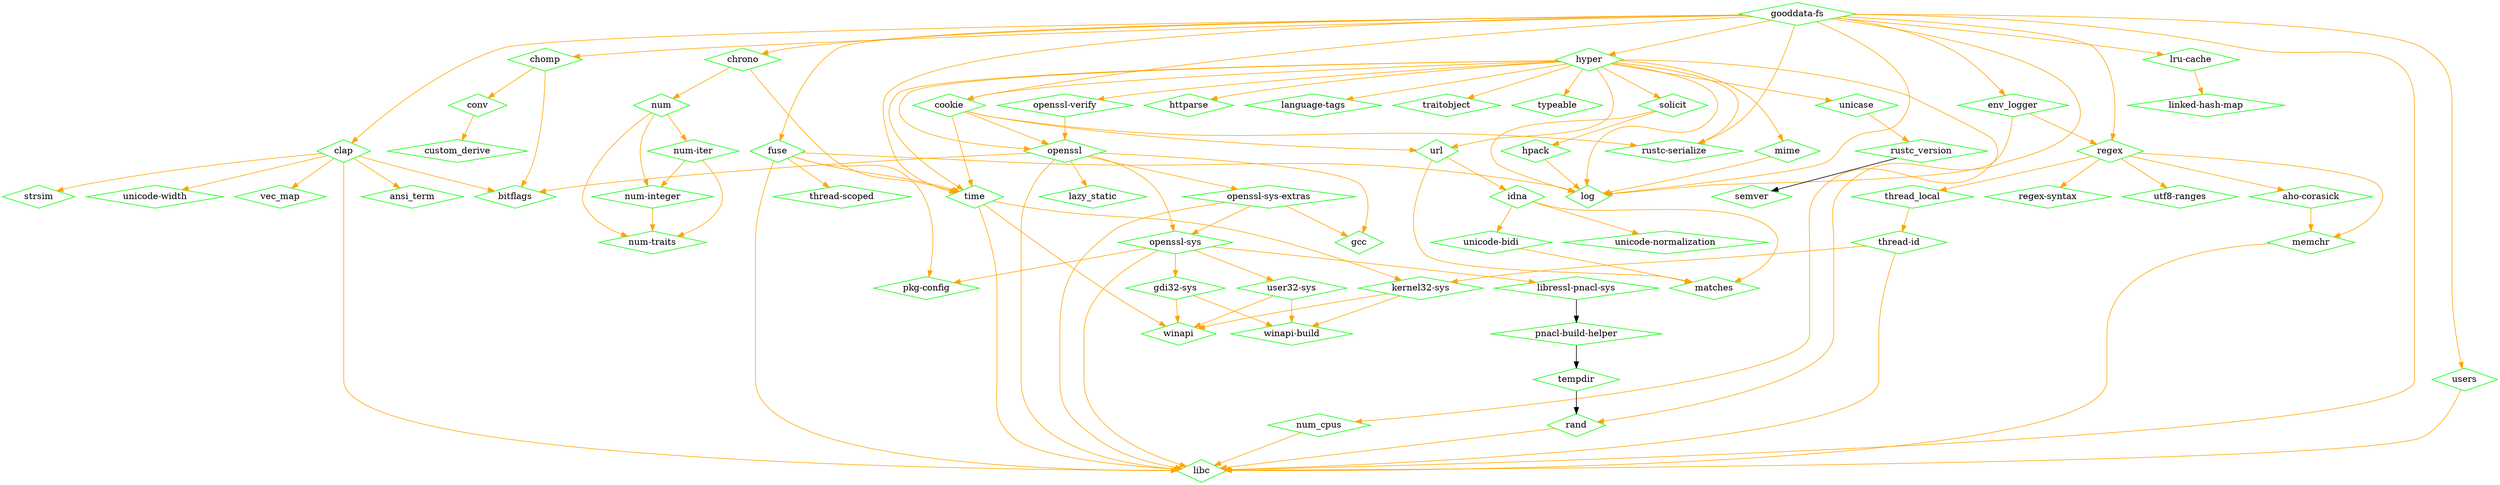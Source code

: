 digraph dependencies {
	N0[label="gooddata-fs",shape=diamond,color=green];
	N1[label="chomp",shape=diamond,color=green];
	N2[label="chrono",shape=diamond,color=green];
	N3[label="clap",shape=diamond,color=green];
	N4[label="cookie",shape=diamond,color=green];
	N5[label="env_logger",shape=diamond,color=green];
	N6[label="fuse",shape=diamond,color=green];
	N7[label="hyper",shape=diamond,color=green];
	N8[label="libc",shape=diamond,color=green];
	N9[label="log",shape=diamond,color=green];
	N10[label="lru-cache",shape=diamond,color=green];
	N11[label="rand",shape=diamond,color=green];
	N12[label="regex",shape=diamond,color=green];
	N13[label="rustc-serialize",shape=diamond,color=green];
	N14[label="time",shape=diamond,color=green];
	N15[label="users",shape=diamond,color=green];
	N16[label="aho-corasick",shape=diamond,color=green];
	N17[label="memchr",shape=diamond,color=green];
	N18[label="ansi_term",shape=diamond,color=green];
	N19[label="bitflags",shape=diamond,color=green];
	N20[label="conv",shape=diamond,color=green];
	N21[label="num",shape=diamond,color=green];
	N22[label="strsim",shape=diamond,color=green];
	N23[label="unicode-width",shape=diamond,color=green];
	N24[label="vec_map",shape=diamond,color=green];
	N25[label="custom_derive",shape=diamond,color=green];
	N26[label="openssl",shape=diamond,color=green];
	N27[label="url",shape=diamond,color=green];
	N28[label="pkg-config",shape=diamond,color=green];
	N29[label="thread-scoped",shape=diamond,color=green];
	N30[label="gcc",shape=diamond,color=green];
	N31[label="gdi32-sys",shape=diamond,color=green];
	N32[label="winapi",shape=diamond,color=green];
	N33[label="winapi-build",shape=diamond,color=green];
	N34[label="hpack",shape=diamond,color=green];
	N35[label="httparse",shape=diamond,color=green];
	N36[label="language-tags",shape=diamond,color=green];
	N37[label="mime",shape=diamond,color=green];
	N38[label="num_cpus",shape=diamond,color=green];
	N39[label="openssl-verify",shape=diamond,color=green];
	N40[label="solicit",shape=diamond,color=green];
	N41[label="traitobject",shape=diamond,color=green];
	N42[label="typeable",shape=diamond,color=green];
	N43[label="unicase",shape=diamond,color=green];
	N44[label="idna",shape=diamond,color=green];
	N45[label="matches",shape=diamond,color=green];
	N46[label="unicode-bidi",shape=diamond,color=green];
	N47[label="unicode-normalization",shape=diamond,color=green];
	N48[label="kernel32-sys",shape=diamond,color=green];
	N49[label="lazy_static",shape=diamond,color=green];
	N50[label="libressl-pnacl-sys",shape=diamond,color=green];
	N51[label="pnacl-build-helper",shape=diamond,color=green];
	N52[label="linked-hash-map",shape=diamond,color=green];
	N53[label="num-integer",shape=diamond,color=green];
	N54[label="num-iter",shape=diamond,color=green];
	N55[label="num-traits",shape=diamond,color=green];
	N56[label="openssl-sys",shape=diamond,color=green];
	N57[label="openssl-sys-extras",shape=diamond,color=green];
	N58[label="user32-sys",shape=diamond,color=green];
	N59[label="tempdir",shape=diamond,color=green];
	N60[label="regex-syntax",shape=diamond,color=green];
	N61[label="thread_local",shape=diamond,color=green];
	N62[label="utf8-ranges",shape=diamond,color=green];
	N63[label="rustc_version",shape=diamond,color=green];
	N64[label="semver",shape=diamond,color=green];
	N65[label="thread-id",shape=diamond,color=green];
	N0 -> N1[label="",color=orange];
	N0 -> N2[label="",color=orange];
	N0 -> N3[label="",color=orange];
	N0 -> N4[label="",color=orange];
	N0 -> N5[label="",color=orange];
	N0 -> N6[label="",color=orange];
	N0 -> N7[label="",color=orange];
	N0 -> N8[label="",color=orange];
	N0 -> N9[label="",color=orange];
	N0 -> N10[label="",color=orange];
	N0 -> N11[label="",color=orange];
	N0 -> N12[label="",color=orange];
	N0 -> N13[label="",color=orange];
	N0 -> N14[label="",color=orange];
	N0 -> N15[label="",color=orange];
	N1 -> N19[label="",color=orange];
	N1 -> N20[label="",color=orange];
	N2 -> N14[label="",color=orange];
	N2 -> N21[label="",color=orange];
	N3 -> N8[label="",color=orange];
	N3 -> N18[label="",color=orange];
	N3 -> N19[label="",color=orange];
	N3 -> N22[label="",color=orange];
	N3 -> N23[label="",color=orange];
	N3 -> N24[label="",color=orange];
	N4 -> N13[label="",color=orange];
	N4 -> N14[label="",color=orange];
	N4 -> N26[label="",color=orange];
	N4 -> N27[label="",color=orange];
	N5 -> N9[label="",color=orange];
	N5 -> N12[label="",color=orange];
	N6 -> N8[label="",color=orange];
	N6 -> N9[label="",color=orange];
	N6 -> N14[label="",color=orange];
	N6 -> N28[label="",color=orange];
	N6 -> N29[label="",color=orange];
	N7 -> N4[label="",color=orange];
	N7 -> N9[label="",color=orange];
	N7 -> N13[label="",color=orange];
	N7 -> N14[label="",color=orange];
	N7 -> N26[label="",color=orange];
	N7 -> N27[label="",color=orange];
	N7 -> N35[label="",color=orange];
	N7 -> N36[label="",color=orange];
	N7 -> N37[label="",color=orange];
	N7 -> N38[label="",color=orange];
	N7 -> N39[label="",color=orange];
	N7 -> N40[label="",color=orange];
	N7 -> N41[label="",color=orange];
	N7 -> N42[label="",color=orange];
	N7 -> N43[label="",color=orange];
	N10 -> N52[label="",color=orange];
	N11 -> N8[label="",color=orange];
	N12 -> N16[label="",color=orange];
	N12 -> N17[label="",color=orange];
	N12 -> N60[label="",color=orange];
	N12 -> N61[label="",color=orange];
	N12 -> N62[label="",color=orange];
	N14 -> N8[label="",color=orange];
	N14 -> N32[label="",color=orange];
	N14 -> N48[label="",color=orange];
	N15 -> N8[label="",color=orange];
	N16 -> N17[label="",color=orange];
	N17 -> N8[label="",color=orange];
	N20 -> N25[label="",color=orange];
	N21 -> N53[label="",color=orange];
	N21 -> N54[label="",color=orange];
	N21 -> N55[label="",color=orange];
	N26 -> N8[label="",color=orange];
	N26 -> N19[label="",color=orange];
	N26 -> N30[label="",color=orange];
	N26 -> N49[label="",color=orange];
	N26 -> N56[label="",color=orange];
	N26 -> N57[label="",color=orange];
	N27 -> N44[label="",color=orange];
	N27 -> N45[label="",color=orange];
	N31 -> N32[label="",color=orange];
	N31 -> N33[label="",color=orange];
	N34 -> N9[label="",color=orange];
	N37 -> N9[label="",color=orange];
	N38 -> N8[label="",color=orange];
	N39 -> N26[label="",color=orange];
	N40 -> N9[label="",color=orange];
	N40 -> N34[label="",color=orange];
	N43 -> N63[label="",color=orange];
	N44 -> N45[label="",color=orange];
	N44 -> N46[label="",color=orange];
	N44 -> N47[label="",color=orange];
	N46 -> N45[label="",color=orange];
	N48 -> N32[label="",color=orange];
	N48 -> N33[label="",color=orange];
	N50 -> N51[label=""];
	N51 -> N59[label=""];
	N53 -> N55[label="",color=orange];
	N54 -> N53[label="",color=orange];
	N54 -> N55[label="",color=orange];
	N56 -> N8[label="",color=orange];
	N56 -> N28[label="",color=orange];
	N56 -> N31[label="",color=orange];
	N56 -> N50[label="",color=orange];
	N56 -> N58[label="",color=orange];
	N57 -> N8[label="",color=orange];
	N57 -> N30[label="",color=orange];
	N57 -> N56[label="",color=orange];
	N58 -> N32[label="",color=orange];
	N58 -> N33[label="",color=orange];
	N59 -> N11[label=""];
	N61 -> N65[label="",color=orange];
	N63 -> N64[label=""];
	N65 -> N8[label="",color=orange];
	N65 -> N48[label="",color=orange];
}
